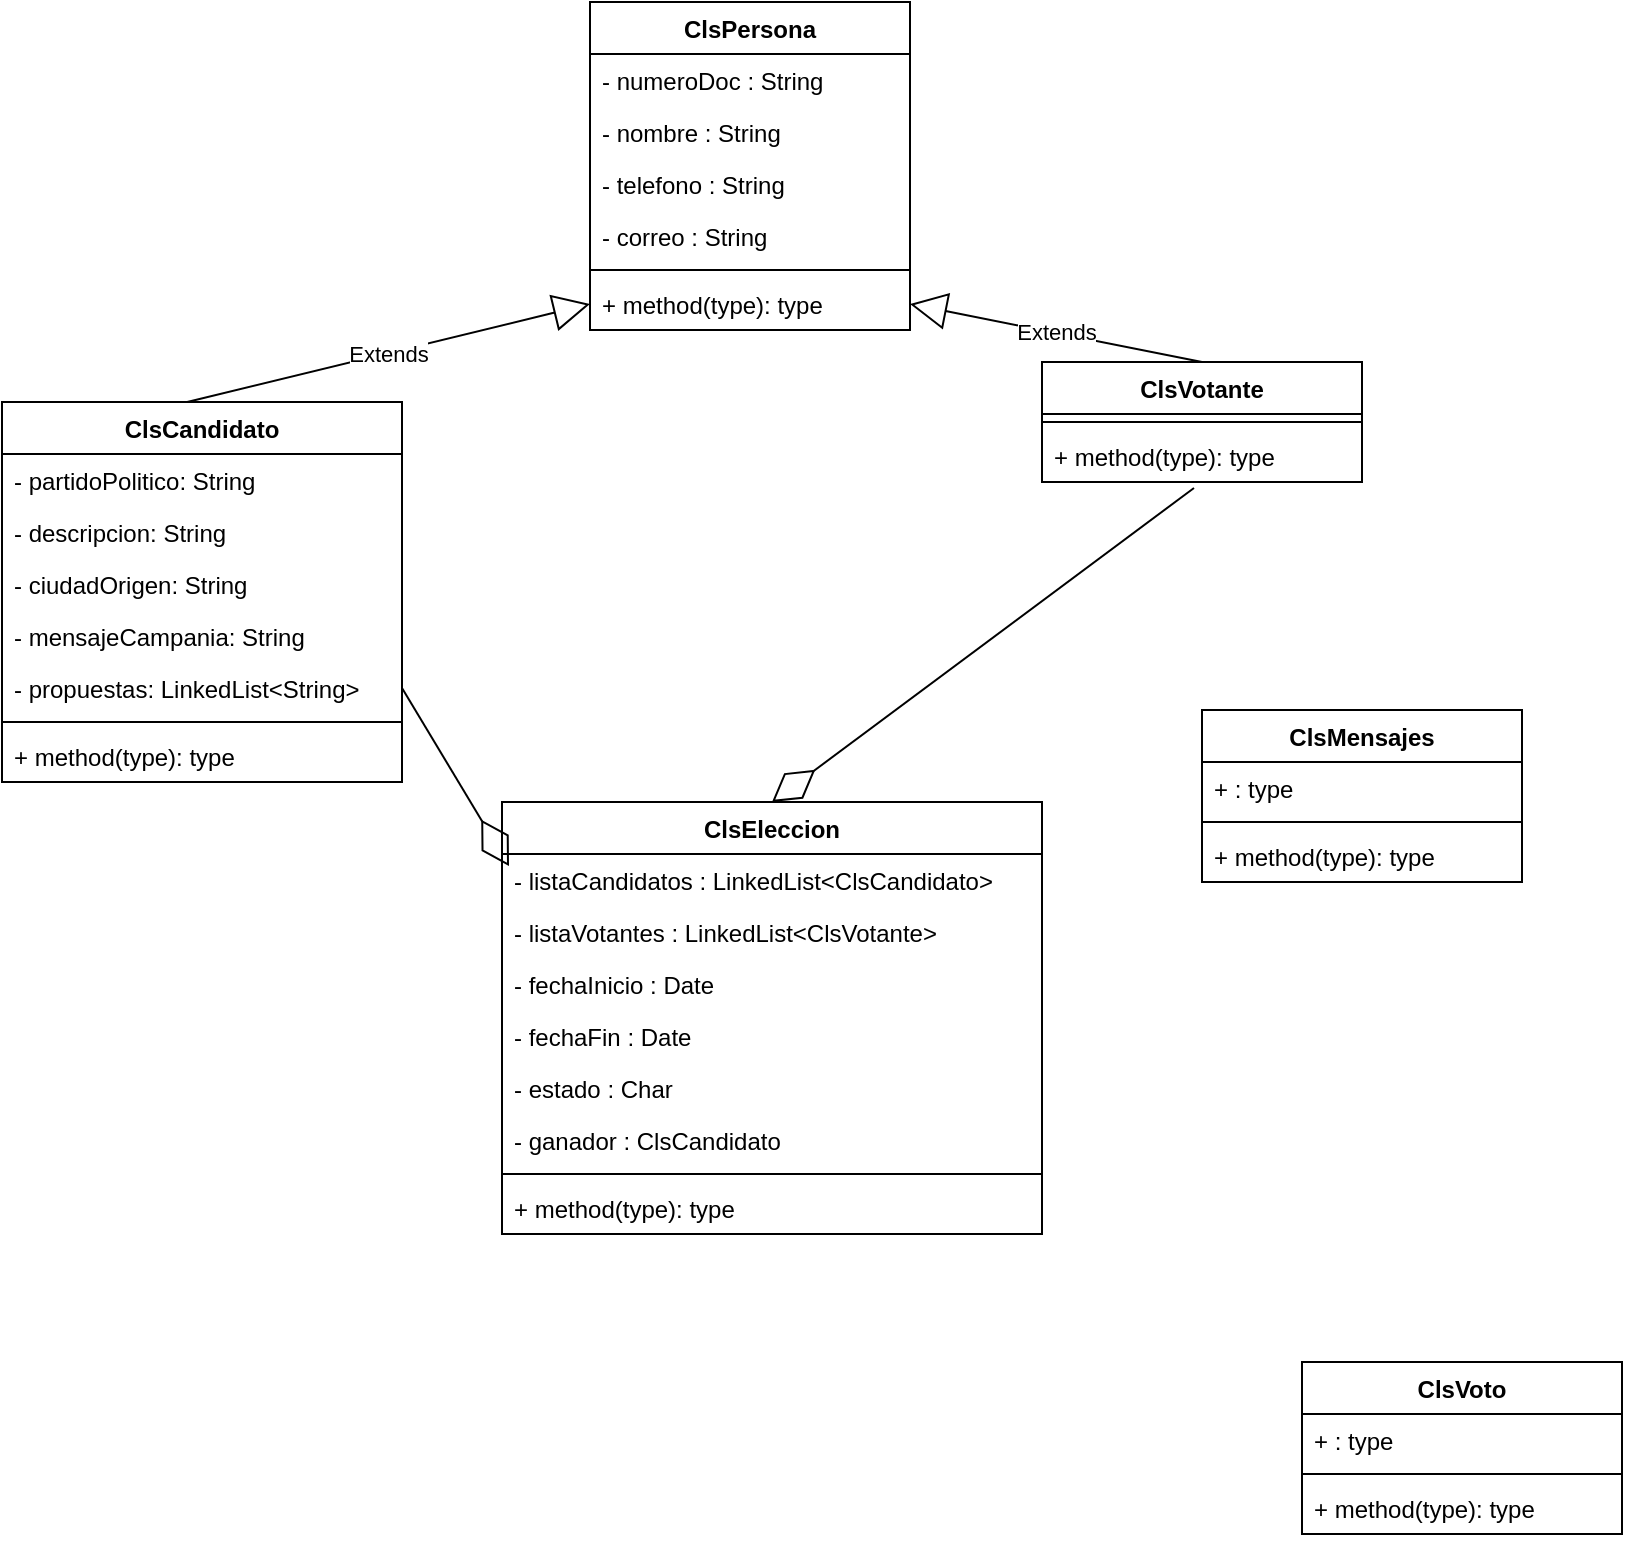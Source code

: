 <mxfile version="20.1.1" type="github">
  <diagram id="4SfTsScHiVleGu0qaq3D" name="Page-1">
    <mxGraphModel dx="806" dy="1633" grid="1" gridSize="10" guides="1" tooltips="1" connect="1" arrows="1" fold="1" page="1" pageScale="1" pageWidth="827" pageHeight="1169" math="0" shadow="0">
      <root>
        <mxCell id="0" />
        <mxCell id="1" parent="0" />
        <mxCell id="9cqko6a10NnHrcCj2KjO-1" value="ClsCandidato" style="swimlane;fontStyle=1;align=center;verticalAlign=top;childLayout=stackLayout;horizontal=1;startSize=26;horizontalStack=0;resizeParent=1;resizeParentMax=0;resizeLast=0;collapsible=1;marginBottom=0;" vertex="1" parent="1">
          <mxGeometry x="40" y="-240" width="200" height="190" as="geometry">
            <mxRectangle x="330" y="200" width="100" height="30" as="alternateBounds" />
          </mxGeometry>
        </mxCell>
        <mxCell id="9cqko6a10NnHrcCj2KjO-2" value="- partidoPolitico: String" style="text;strokeColor=none;fillColor=none;align=left;verticalAlign=top;spacingLeft=4;spacingRight=4;overflow=hidden;rotatable=0;points=[[0,0.5],[1,0.5]];portConstraint=eastwest;" vertex="1" parent="9cqko6a10NnHrcCj2KjO-1">
          <mxGeometry y="26" width="200" height="26" as="geometry" />
        </mxCell>
        <mxCell id="9cqko6a10NnHrcCj2KjO-43" value="- descripcion: String" style="text;strokeColor=none;fillColor=none;align=left;verticalAlign=top;spacingLeft=4;spacingRight=4;overflow=hidden;rotatable=0;points=[[0,0.5],[1,0.5]];portConstraint=eastwest;" vertex="1" parent="9cqko6a10NnHrcCj2KjO-1">
          <mxGeometry y="52" width="200" height="26" as="geometry" />
        </mxCell>
        <mxCell id="9cqko6a10NnHrcCj2KjO-40" value="- ciudadOrigen: String" style="text;strokeColor=none;fillColor=none;align=left;verticalAlign=top;spacingLeft=4;spacingRight=4;overflow=hidden;rotatable=0;points=[[0,0.5],[1,0.5]];portConstraint=eastwest;" vertex="1" parent="9cqko6a10NnHrcCj2KjO-1">
          <mxGeometry y="78" width="200" height="26" as="geometry" />
        </mxCell>
        <mxCell id="9cqko6a10NnHrcCj2KjO-42" value="- mensajeCampania: String" style="text;strokeColor=none;fillColor=none;align=left;verticalAlign=top;spacingLeft=4;spacingRight=4;overflow=hidden;rotatable=0;points=[[0,0.5],[1,0.5]];portConstraint=eastwest;" vertex="1" parent="9cqko6a10NnHrcCj2KjO-1">
          <mxGeometry y="104" width="200" height="26" as="geometry" />
        </mxCell>
        <mxCell id="9cqko6a10NnHrcCj2KjO-41" value="- propuestas: LinkedList&lt;String&gt;" style="text;strokeColor=none;fillColor=none;align=left;verticalAlign=top;spacingLeft=4;spacingRight=4;overflow=hidden;rotatable=0;points=[[0,0.5],[1,0.5]];portConstraint=eastwest;" vertex="1" parent="9cqko6a10NnHrcCj2KjO-1">
          <mxGeometry y="130" width="200" height="26" as="geometry" />
        </mxCell>
        <mxCell id="9cqko6a10NnHrcCj2KjO-3" value="" style="line;strokeWidth=1;fillColor=none;align=left;verticalAlign=middle;spacingTop=-1;spacingLeft=3;spacingRight=3;rotatable=0;labelPosition=right;points=[];portConstraint=eastwest;" vertex="1" parent="9cqko6a10NnHrcCj2KjO-1">
          <mxGeometry y="156" width="200" height="8" as="geometry" />
        </mxCell>
        <mxCell id="9cqko6a10NnHrcCj2KjO-4" value="+ method(type): type" style="text;strokeColor=none;fillColor=none;align=left;verticalAlign=top;spacingLeft=4;spacingRight=4;overflow=hidden;rotatable=0;points=[[0,0.5],[1,0.5]];portConstraint=eastwest;" vertex="1" parent="9cqko6a10NnHrcCj2KjO-1">
          <mxGeometry y="164" width="200" height="26" as="geometry" />
        </mxCell>
        <mxCell id="9cqko6a10NnHrcCj2KjO-5" value="ClsVotante" style="swimlane;fontStyle=1;align=center;verticalAlign=top;childLayout=stackLayout;horizontal=1;startSize=26;horizontalStack=0;resizeParent=1;resizeParentMax=0;resizeLast=0;collapsible=1;marginBottom=0;" vertex="1" parent="1">
          <mxGeometry x="560" y="-260" width="160" height="60" as="geometry">
            <mxRectangle x="330" y="200" width="100" height="30" as="alternateBounds" />
          </mxGeometry>
        </mxCell>
        <mxCell id="9cqko6a10NnHrcCj2KjO-7" value="" style="line;strokeWidth=1;fillColor=none;align=left;verticalAlign=middle;spacingTop=-1;spacingLeft=3;spacingRight=3;rotatable=0;labelPosition=right;points=[];portConstraint=eastwest;" vertex="1" parent="9cqko6a10NnHrcCj2KjO-5">
          <mxGeometry y="26" width="160" height="8" as="geometry" />
        </mxCell>
        <mxCell id="9cqko6a10NnHrcCj2KjO-8" value="+ method(type): type" style="text;strokeColor=none;fillColor=none;align=left;verticalAlign=top;spacingLeft=4;spacingRight=4;overflow=hidden;rotatable=0;points=[[0,0.5],[1,0.5]];portConstraint=eastwest;" vertex="1" parent="9cqko6a10NnHrcCj2KjO-5">
          <mxGeometry y="34" width="160" height="26" as="geometry" />
        </mxCell>
        <mxCell id="9cqko6a10NnHrcCj2KjO-13" value="ClsEleccion" style="swimlane;fontStyle=1;align=center;verticalAlign=top;childLayout=stackLayout;horizontal=1;startSize=26;horizontalStack=0;resizeParent=1;resizeParentMax=0;resizeLast=0;collapsible=1;marginBottom=0;" vertex="1" parent="1">
          <mxGeometry x="290" y="-40" width="270" height="216" as="geometry">
            <mxRectangle x="330" y="200" width="100" height="30" as="alternateBounds" />
          </mxGeometry>
        </mxCell>
        <mxCell id="9cqko6a10NnHrcCj2KjO-14" value="- listaCandidatos : LinkedList&lt;ClsCandidato&gt;" style="text;strokeColor=none;fillColor=none;align=left;verticalAlign=top;spacingLeft=4;spacingRight=4;overflow=hidden;rotatable=0;points=[[0,0.5],[1,0.5]];portConstraint=eastwest;" vertex="1" parent="9cqko6a10NnHrcCj2KjO-13">
          <mxGeometry y="26" width="270" height="26" as="geometry" />
        </mxCell>
        <mxCell id="9cqko6a10NnHrcCj2KjO-45" value="- listaVotantes : LinkedList&lt;ClsVotante&gt;" style="text;strokeColor=none;fillColor=none;align=left;verticalAlign=top;spacingLeft=4;spacingRight=4;overflow=hidden;rotatable=0;points=[[0,0.5],[1,0.5]];portConstraint=eastwest;" vertex="1" parent="9cqko6a10NnHrcCj2KjO-13">
          <mxGeometry y="52" width="270" height="26" as="geometry" />
        </mxCell>
        <mxCell id="9cqko6a10NnHrcCj2KjO-47" value="- fechaInicio : Date" style="text;strokeColor=none;fillColor=none;align=left;verticalAlign=top;spacingLeft=4;spacingRight=4;overflow=hidden;rotatable=0;points=[[0,0.5],[1,0.5]];portConstraint=eastwest;" vertex="1" parent="9cqko6a10NnHrcCj2KjO-13">
          <mxGeometry y="78" width="270" height="26" as="geometry" />
        </mxCell>
        <mxCell id="9cqko6a10NnHrcCj2KjO-49" value="- fechaFin : Date" style="text;strokeColor=none;fillColor=none;align=left;verticalAlign=top;spacingLeft=4;spacingRight=4;overflow=hidden;rotatable=0;points=[[0,0.5],[1,0.5]];portConstraint=eastwest;" vertex="1" parent="9cqko6a10NnHrcCj2KjO-13">
          <mxGeometry y="104" width="270" height="26" as="geometry" />
        </mxCell>
        <mxCell id="9cqko6a10NnHrcCj2KjO-50" value="- estado : Char" style="text;strokeColor=none;fillColor=none;align=left;verticalAlign=top;spacingLeft=4;spacingRight=4;overflow=hidden;rotatable=0;points=[[0,0.5],[1,0.5]];portConstraint=eastwest;" vertex="1" parent="9cqko6a10NnHrcCj2KjO-13">
          <mxGeometry y="130" width="270" height="26" as="geometry" />
        </mxCell>
        <mxCell id="9cqko6a10NnHrcCj2KjO-51" value="- ganador : ClsCandidato" style="text;strokeColor=none;fillColor=none;align=left;verticalAlign=top;spacingLeft=4;spacingRight=4;overflow=hidden;rotatable=0;points=[[0,0.5],[1,0.5]];portConstraint=eastwest;" vertex="1" parent="9cqko6a10NnHrcCj2KjO-13">
          <mxGeometry y="156" width="270" height="26" as="geometry" />
        </mxCell>
        <mxCell id="9cqko6a10NnHrcCj2KjO-15" value="" style="line;strokeWidth=1;fillColor=none;align=left;verticalAlign=middle;spacingTop=-1;spacingLeft=3;spacingRight=3;rotatable=0;labelPosition=right;points=[];portConstraint=eastwest;" vertex="1" parent="9cqko6a10NnHrcCj2KjO-13">
          <mxGeometry y="182" width="270" height="8" as="geometry" />
        </mxCell>
        <mxCell id="9cqko6a10NnHrcCj2KjO-16" value="+ method(type): type" style="text;strokeColor=none;fillColor=none;align=left;verticalAlign=top;spacingLeft=4;spacingRight=4;overflow=hidden;rotatable=0;points=[[0,0.5],[1,0.5]];portConstraint=eastwest;" vertex="1" parent="9cqko6a10NnHrcCj2KjO-13">
          <mxGeometry y="190" width="270" height="26" as="geometry" />
        </mxCell>
        <mxCell id="9cqko6a10NnHrcCj2KjO-17" value="ClsVoto" style="swimlane;fontStyle=1;align=center;verticalAlign=top;childLayout=stackLayout;horizontal=1;startSize=26;horizontalStack=0;resizeParent=1;resizeParentMax=0;resizeLast=0;collapsible=1;marginBottom=0;" vertex="1" parent="1">
          <mxGeometry x="690" y="240" width="160" height="86" as="geometry">
            <mxRectangle x="330" y="200" width="100" height="30" as="alternateBounds" />
          </mxGeometry>
        </mxCell>
        <mxCell id="9cqko6a10NnHrcCj2KjO-18" value="+ : type" style="text;strokeColor=none;fillColor=none;align=left;verticalAlign=top;spacingLeft=4;spacingRight=4;overflow=hidden;rotatable=0;points=[[0,0.5],[1,0.5]];portConstraint=eastwest;" vertex="1" parent="9cqko6a10NnHrcCj2KjO-17">
          <mxGeometry y="26" width="160" height="26" as="geometry" />
        </mxCell>
        <mxCell id="9cqko6a10NnHrcCj2KjO-19" value="" style="line;strokeWidth=1;fillColor=none;align=left;verticalAlign=middle;spacingTop=-1;spacingLeft=3;spacingRight=3;rotatable=0;labelPosition=right;points=[];portConstraint=eastwest;" vertex="1" parent="9cqko6a10NnHrcCj2KjO-17">
          <mxGeometry y="52" width="160" height="8" as="geometry" />
        </mxCell>
        <mxCell id="9cqko6a10NnHrcCj2KjO-20" value="+ method(type): type" style="text;strokeColor=none;fillColor=none;align=left;verticalAlign=top;spacingLeft=4;spacingRight=4;overflow=hidden;rotatable=0;points=[[0,0.5],[1,0.5]];portConstraint=eastwest;" vertex="1" parent="9cqko6a10NnHrcCj2KjO-17">
          <mxGeometry y="60" width="160" height="26" as="geometry" />
        </mxCell>
        <mxCell id="9cqko6a10NnHrcCj2KjO-21" value="ClsMensajes" style="swimlane;fontStyle=1;align=center;verticalAlign=top;childLayout=stackLayout;horizontal=1;startSize=26;horizontalStack=0;resizeParent=1;resizeParentMax=0;resizeLast=0;collapsible=1;marginBottom=0;" vertex="1" parent="1">
          <mxGeometry x="640" y="-86" width="160" height="86" as="geometry">
            <mxRectangle x="330" y="200" width="100" height="30" as="alternateBounds" />
          </mxGeometry>
        </mxCell>
        <mxCell id="9cqko6a10NnHrcCj2KjO-22" value="+ : type" style="text;strokeColor=none;fillColor=none;align=left;verticalAlign=top;spacingLeft=4;spacingRight=4;overflow=hidden;rotatable=0;points=[[0,0.5],[1,0.5]];portConstraint=eastwest;" vertex="1" parent="9cqko6a10NnHrcCj2KjO-21">
          <mxGeometry y="26" width="160" height="26" as="geometry" />
        </mxCell>
        <mxCell id="9cqko6a10NnHrcCj2KjO-23" value="" style="line;strokeWidth=1;fillColor=none;align=left;verticalAlign=middle;spacingTop=-1;spacingLeft=3;spacingRight=3;rotatable=0;labelPosition=right;points=[];portConstraint=eastwest;" vertex="1" parent="9cqko6a10NnHrcCj2KjO-21">
          <mxGeometry y="52" width="160" height="8" as="geometry" />
        </mxCell>
        <mxCell id="9cqko6a10NnHrcCj2KjO-24" value="+ method(type): type" style="text;strokeColor=none;fillColor=none;align=left;verticalAlign=top;spacingLeft=4;spacingRight=4;overflow=hidden;rotatable=0;points=[[0,0.5],[1,0.5]];portConstraint=eastwest;" vertex="1" parent="9cqko6a10NnHrcCj2KjO-21">
          <mxGeometry y="60" width="160" height="26" as="geometry" />
        </mxCell>
        <mxCell id="9cqko6a10NnHrcCj2KjO-31" value="ClsPersona" style="swimlane;fontStyle=1;align=center;verticalAlign=top;childLayout=stackLayout;horizontal=1;startSize=26;horizontalStack=0;resizeParent=1;resizeParentMax=0;resizeLast=0;collapsible=1;marginBottom=0;" vertex="1" parent="1">
          <mxGeometry x="334" y="-440" width="160" height="164" as="geometry">
            <mxRectangle x="330" y="200" width="100" height="30" as="alternateBounds" />
          </mxGeometry>
        </mxCell>
        <mxCell id="9cqko6a10NnHrcCj2KjO-32" value="- numeroDoc : String" style="text;strokeColor=none;fillColor=none;align=left;verticalAlign=top;spacingLeft=4;spacingRight=4;overflow=hidden;rotatable=0;points=[[0,0.5],[1,0.5]];portConstraint=eastwest;" vertex="1" parent="9cqko6a10NnHrcCj2KjO-31">
          <mxGeometry y="26" width="160" height="26" as="geometry" />
        </mxCell>
        <mxCell id="9cqko6a10NnHrcCj2KjO-37" value="- nombre : String" style="text;strokeColor=none;fillColor=none;align=left;verticalAlign=top;spacingLeft=4;spacingRight=4;overflow=hidden;rotatable=0;points=[[0,0.5],[1,0.5]];portConstraint=eastwest;" vertex="1" parent="9cqko6a10NnHrcCj2KjO-31">
          <mxGeometry y="52" width="160" height="26" as="geometry" />
        </mxCell>
        <mxCell id="9cqko6a10NnHrcCj2KjO-36" value="- telefono : String" style="text;strokeColor=none;fillColor=none;align=left;verticalAlign=top;spacingLeft=4;spacingRight=4;overflow=hidden;rotatable=0;points=[[0,0.5],[1,0.5]];portConstraint=eastwest;" vertex="1" parent="9cqko6a10NnHrcCj2KjO-31">
          <mxGeometry y="78" width="160" height="26" as="geometry" />
        </mxCell>
        <mxCell id="9cqko6a10NnHrcCj2KjO-35" value="- correo : String" style="text;strokeColor=none;fillColor=none;align=left;verticalAlign=top;spacingLeft=4;spacingRight=4;overflow=hidden;rotatable=0;points=[[0,0.5],[1,0.5]];portConstraint=eastwest;" vertex="1" parent="9cqko6a10NnHrcCj2KjO-31">
          <mxGeometry y="104" width="160" height="26" as="geometry" />
        </mxCell>
        <mxCell id="9cqko6a10NnHrcCj2KjO-33" value="" style="line;strokeWidth=1;fillColor=none;align=left;verticalAlign=middle;spacingTop=-1;spacingLeft=3;spacingRight=3;rotatable=0;labelPosition=right;points=[];portConstraint=eastwest;" vertex="1" parent="9cqko6a10NnHrcCj2KjO-31">
          <mxGeometry y="130" width="160" height="8" as="geometry" />
        </mxCell>
        <mxCell id="9cqko6a10NnHrcCj2KjO-34" value="+ method(type): type" style="text;strokeColor=none;fillColor=none;align=left;verticalAlign=top;spacingLeft=4;spacingRight=4;overflow=hidden;rotatable=0;points=[[0,0.5],[1,0.5]];portConstraint=eastwest;" vertex="1" parent="9cqko6a10NnHrcCj2KjO-31">
          <mxGeometry y="138" width="160" height="26" as="geometry" />
        </mxCell>
        <mxCell id="9cqko6a10NnHrcCj2KjO-38" value="Extends" style="endArrow=block;endSize=16;endFill=0;html=1;rounded=0;exitX=0.463;exitY=0;exitDx=0;exitDy=0;exitPerimeter=0;entryX=0;entryY=0.5;entryDx=0;entryDy=0;" edge="1" parent="1" source="9cqko6a10NnHrcCj2KjO-1" target="9cqko6a10NnHrcCj2KjO-34">
          <mxGeometry width="160" relative="1" as="geometry">
            <mxPoint x="330" y="240" as="sourcePoint" />
            <mxPoint x="490" y="240" as="targetPoint" />
          </mxGeometry>
        </mxCell>
        <mxCell id="9cqko6a10NnHrcCj2KjO-39" value="Extends" style="endArrow=block;endSize=16;endFill=0;html=1;rounded=0;exitX=0.5;exitY=0;exitDx=0;exitDy=0;entryX=1;entryY=0.5;entryDx=0;entryDy=0;" edge="1" parent="1" source="9cqko6a10NnHrcCj2KjO-5" target="9cqko6a10NnHrcCj2KjO-34">
          <mxGeometry width="160" relative="1" as="geometry">
            <mxPoint x="164.08" y="230" as="sourcePoint" />
            <mxPoint x="331.203" y="174" as="targetPoint" />
          </mxGeometry>
        </mxCell>
        <mxCell id="9cqko6a10NnHrcCj2KjO-44" value="" style="endArrow=diamondThin;endFill=0;endSize=24;html=1;rounded=0;entryX=0.013;entryY=0.231;entryDx=0;entryDy=0;entryPerimeter=0;exitX=1;exitY=0.5;exitDx=0;exitDy=0;" edge="1" parent="1" source="9cqko6a10NnHrcCj2KjO-41" target="9cqko6a10NnHrcCj2KjO-14">
          <mxGeometry width="160" relative="1" as="geometry">
            <mxPoint x="280" y="260" as="sourcePoint" />
            <mxPoint x="490" y="240" as="targetPoint" />
          </mxGeometry>
        </mxCell>
        <mxCell id="9cqko6a10NnHrcCj2KjO-46" value="" style="endArrow=diamondThin;endFill=0;endSize=24;html=1;rounded=0;entryX=0.5;entryY=0;entryDx=0;entryDy=0;exitX=0.475;exitY=1.115;exitDx=0;exitDy=0;exitPerimeter=0;" edge="1" parent="1" source="9cqko6a10NnHrcCj2KjO-8" target="9cqko6a10NnHrcCj2KjO-13">
          <mxGeometry width="160" relative="1" as="geometry">
            <mxPoint x="290" y="373" as="sourcePoint" />
            <mxPoint x="363.51" y="392.006" as="targetPoint" />
          </mxGeometry>
        </mxCell>
      </root>
    </mxGraphModel>
  </diagram>
</mxfile>
